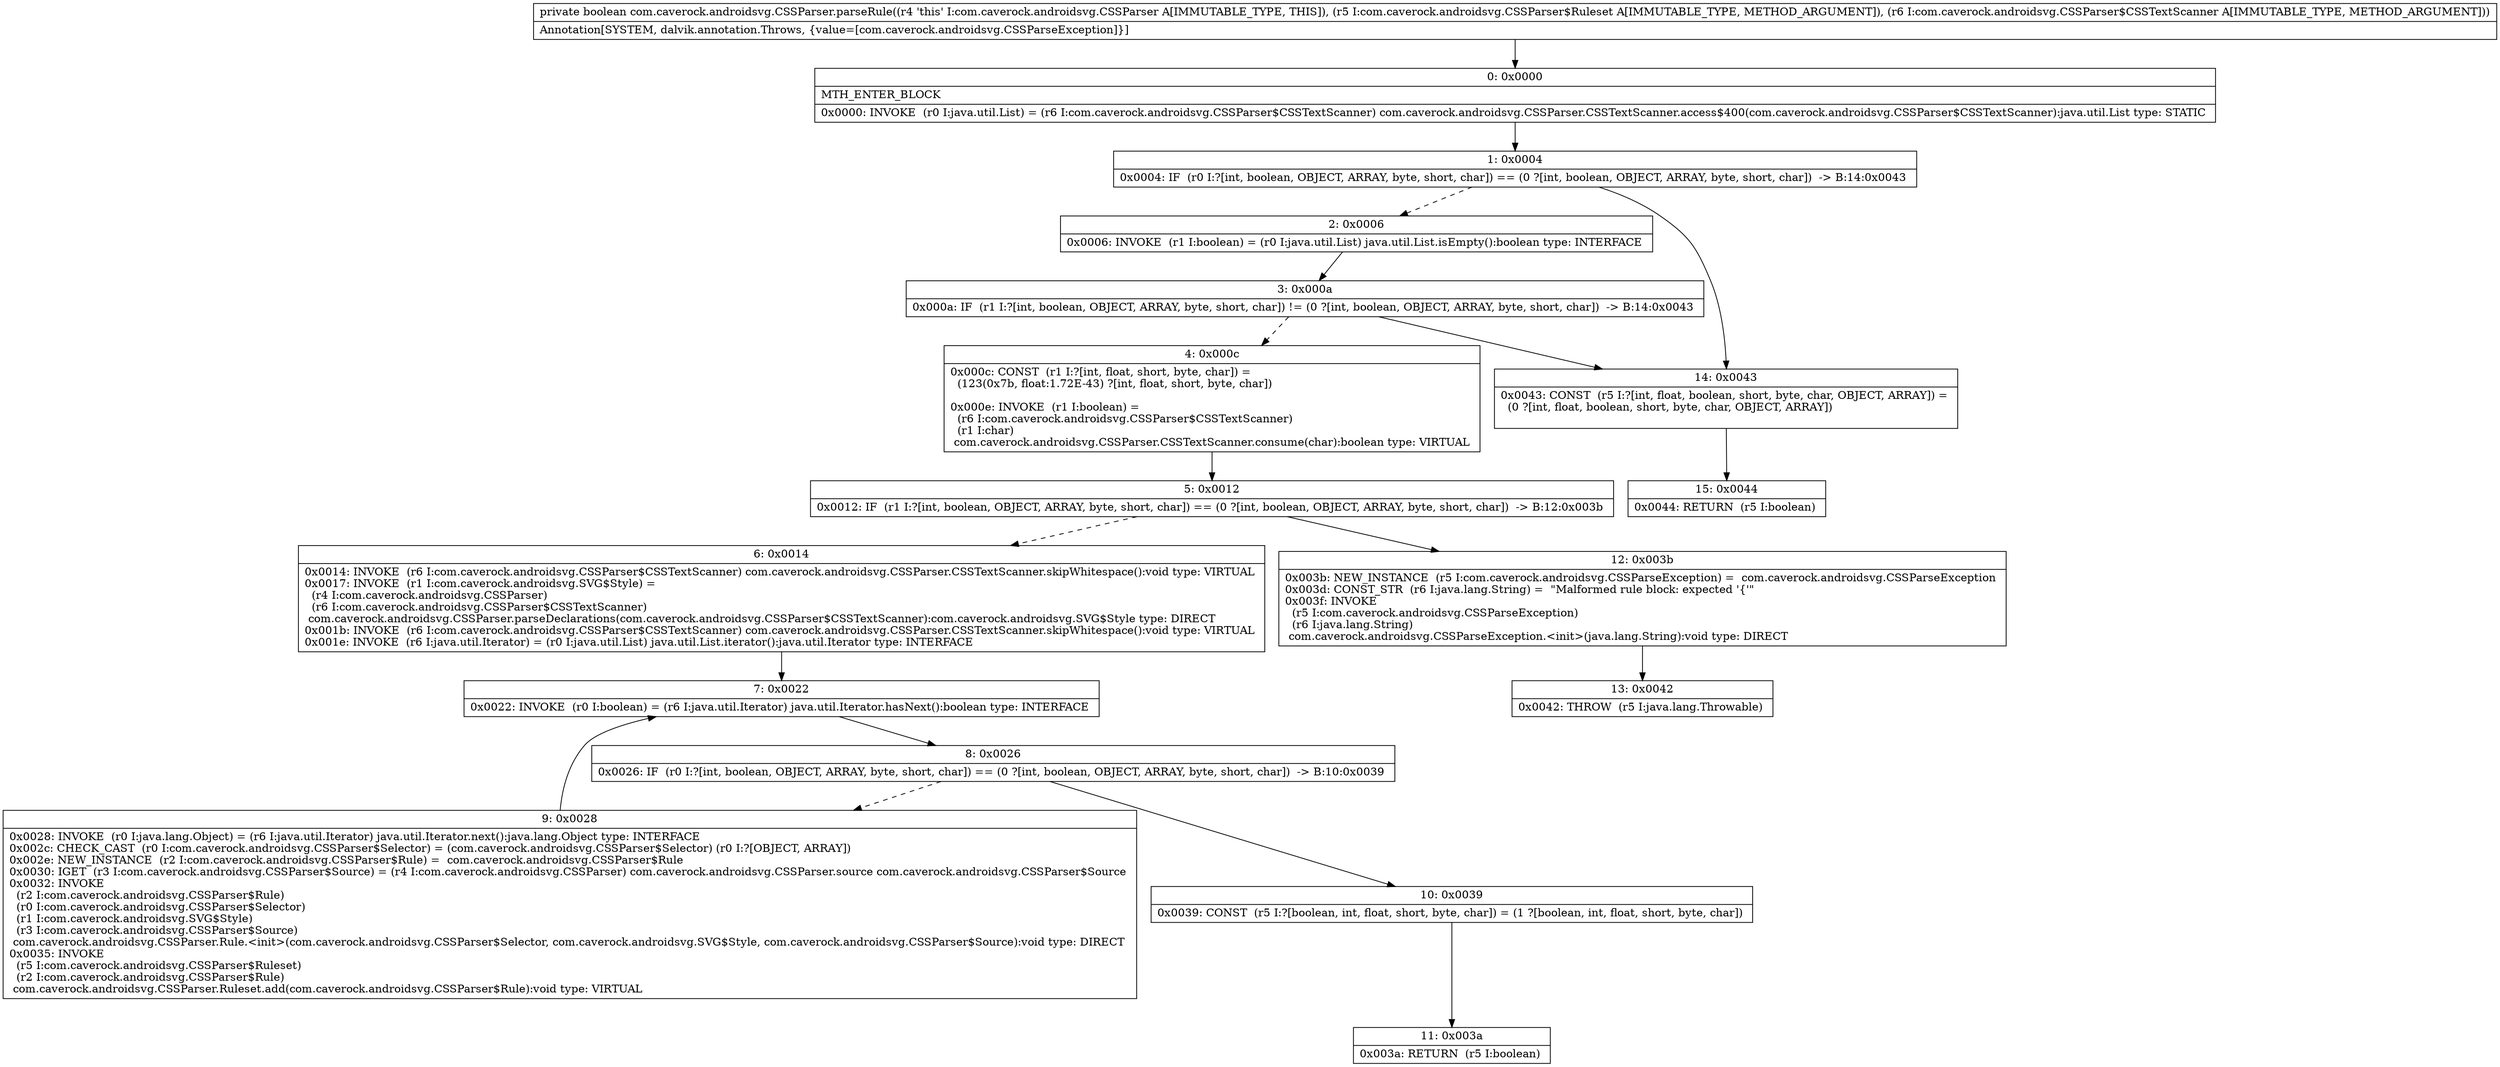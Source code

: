 digraph "CFG forcom.caverock.androidsvg.CSSParser.parseRule(Lcom\/caverock\/androidsvg\/CSSParser$Ruleset;Lcom\/caverock\/androidsvg\/CSSParser$CSSTextScanner;)Z" {
Node_0 [shape=record,label="{0\:\ 0x0000|MTH_ENTER_BLOCK\l|0x0000: INVOKE  (r0 I:java.util.List) = (r6 I:com.caverock.androidsvg.CSSParser$CSSTextScanner) com.caverock.androidsvg.CSSParser.CSSTextScanner.access$400(com.caverock.androidsvg.CSSParser$CSSTextScanner):java.util.List type: STATIC \l}"];
Node_1 [shape=record,label="{1\:\ 0x0004|0x0004: IF  (r0 I:?[int, boolean, OBJECT, ARRAY, byte, short, char]) == (0 ?[int, boolean, OBJECT, ARRAY, byte, short, char])  \-\> B:14:0x0043 \l}"];
Node_2 [shape=record,label="{2\:\ 0x0006|0x0006: INVOKE  (r1 I:boolean) = (r0 I:java.util.List) java.util.List.isEmpty():boolean type: INTERFACE \l}"];
Node_3 [shape=record,label="{3\:\ 0x000a|0x000a: IF  (r1 I:?[int, boolean, OBJECT, ARRAY, byte, short, char]) != (0 ?[int, boolean, OBJECT, ARRAY, byte, short, char])  \-\> B:14:0x0043 \l}"];
Node_4 [shape=record,label="{4\:\ 0x000c|0x000c: CONST  (r1 I:?[int, float, short, byte, char]) = \l  (123(0x7b, float:1.72E\-43) ?[int, float, short, byte, char])\l \l0x000e: INVOKE  (r1 I:boolean) = \l  (r6 I:com.caverock.androidsvg.CSSParser$CSSTextScanner)\l  (r1 I:char)\l com.caverock.androidsvg.CSSParser.CSSTextScanner.consume(char):boolean type: VIRTUAL \l}"];
Node_5 [shape=record,label="{5\:\ 0x0012|0x0012: IF  (r1 I:?[int, boolean, OBJECT, ARRAY, byte, short, char]) == (0 ?[int, boolean, OBJECT, ARRAY, byte, short, char])  \-\> B:12:0x003b \l}"];
Node_6 [shape=record,label="{6\:\ 0x0014|0x0014: INVOKE  (r6 I:com.caverock.androidsvg.CSSParser$CSSTextScanner) com.caverock.androidsvg.CSSParser.CSSTextScanner.skipWhitespace():void type: VIRTUAL \l0x0017: INVOKE  (r1 I:com.caverock.androidsvg.SVG$Style) = \l  (r4 I:com.caverock.androidsvg.CSSParser)\l  (r6 I:com.caverock.androidsvg.CSSParser$CSSTextScanner)\l com.caverock.androidsvg.CSSParser.parseDeclarations(com.caverock.androidsvg.CSSParser$CSSTextScanner):com.caverock.androidsvg.SVG$Style type: DIRECT \l0x001b: INVOKE  (r6 I:com.caverock.androidsvg.CSSParser$CSSTextScanner) com.caverock.androidsvg.CSSParser.CSSTextScanner.skipWhitespace():void type: VIRTUAL \l0x001e: INVOKE  (r6 I:java.util.Iterator) = (r0 I:java.util.List) java.util.List.iterator():java.util.Iterator type: INTERFACE \l}"];
Node_7 [shape=record,label="{7\:\ 0x0022|0x0022: INVOKE  (r0 I:boolean) = (r6 I:java.util.Iterator) java.util.Iterator.hasNext():boolean type: INTERFACE \l}"];
Node_8 [shape=record,label="{8\:\ 0x0026|0x0026: IF  (r0 I:?[int, boolean, OBJECT, ARRAY, byte, short, char]) == (0 ?[int, boolean, OBJECT, ARRAY, byte, short, char])  \-\> B:10:0x0039 \l}"];
Node_9 [shape=record,label="{9\:\ 0x0028|0x0028: INVOKE  (r0 I:java.lang.Object) = (r6 I:java.util.Iterator) java.util.Iterator.next():java.lang.Object type: INTERFACE \l0x002c: CHECK_CAST  (r0 I:com.caverock.androidsvg.CSSParser$Selector) = (com.caverock.androidsvg.CSSParser$Selector) (r0 I:?[OBJECT, ARRAY]) \l0x002e: NEW_INSTANCE  (r2 I:com.caverock.androidsvg.CSSParser$Rule) =  com.caverock.androidsvg.CSSParser$Rule \l0x0030: IGET  (r3 I:com.caverock.androidsvg.CSSParser$Source) = (r4 I:com.caverock.androidsvg.CSSParser) com.caverock.androidsvg.CSSParser.source com.caverock.androidsvg.CSSParser$Source \l0x0032: INVOKE  \l  (r2 I:com.caverock.androidsvg.CSSParser$Rule)\l  (r0 I:com.caverock.androidsvg.CSSParser$Selector)\l  (r1 I:com.caverock.androidsvg.SVG$Style)\l  (r3 I:com.caverock.androidsvg.CSSParser$Source)\l com.caverock.androidsvg.CSSParser.Rule.\<init\>(com.caverock.androidsvg.CSSParser$Selector, com.caverock.androidsvg.SVG$Style, com.caverock.androidsvg.CSSParser$Source):void type: DIRECT \l0x0035: INVOKE  \l  (r5 I:com.caverock.androidsvg.CSSParser$Ruleset)\l  (r2 I:com.caverock.androidsvg.CSSParser$Rule)\l com.caverock.androidsvg.CSSParser.Ruleset.add(com.caverock.androidsvg.CSSParser$Rule):void type: VIRTUAL \l}"];
Node_10 [shape=record,label="{10\:\ 0x0039|0x0039: CONST  (r5 I:?[boolean, int, float, short, byte, char]) = (1 ?[boolean, int, float, short, byte, char]) \l}"];
Node_11 [shape=record,label="{11\:\ 0x003a|0x003a: RETURN  (r5 I:boolean) \l}"];
Node_12 [shape=record,label="{12\:\ 0x003b|0x003b: NEW_INSTANCE  (r5 I:com.caverock.androidsvg.CSSParseException) =  com.caverock.androidsvg.CSSParseException \l0x003d: CONST_STR  (r6 I:java.lang.String) =  \"Malformed rule block: expected '\{'\" \l0x003f: INVOKE  \l  (r5 I:com.caverock.androidsvg.CSSParseException)\l  (r6 I:java.lang.String)\l com.caverock.androidsvg.CSSParseException.\<init\>(java.lang.String):void type: DIRECT \l}"];
Node_13 [shape=record,label="{13\:\ 0x0042|0x0042: THROW  (r5 I:java.lang.Throwable) \l}"];
Node_14 [shape=record,label="{14\:\ 0x0043|0x0043: CONST  (r5 I:?[int, float, boolean, short, byte, char, OBJECT, ARRAY]) = \l  (0 ?[int, float, boolean, short, byte, char, OBJECT, ARRAY])\l \l}"];
Node_15 [shape=record,label="{15\:\ 0x0044|0x0044: RETURN  (r5 I:boolean) \l}"];
MethodNode[shape=record,label="{private boolean com.caverock.androidsvg.CSSParser.parseRule((r4 'this' I:com.caverock.androidsvg.CSSParser A[IMMUTABLE_TYPE, THIS]), (r5 I:com.caverock.androidsvg.CSSParser$Ruleset A[IMMUTABLE_TYPE, METHOD_ARGUMENT]), (r6 I:com.caverock.androidsvg.CSSParser$CSSTextScanner A[IMMUTABLE_TYPE, METHOD_ARGUMENT]))  | Annotation[SYSTEM, dalvik.annotation.Throws, \{value=[com.caverock.androidsvg.CSSParseException]\}]\l}"];
MethodNode -> Node_0;
Node_0 -> Node_1;
Node_1 -> Node_2[style=dashed];
Node_1 -> Node_14;
Node_2 -> Node_3;
Node_3 -> Node_4[style=dashed];
Node_3 -> Node_14;
Node_4 -> Node_5;
Node_5 -> Node_6[style=dashed];
Node_5 -> Node_12;
Node_6 -> Node_7;
Node_7 -> Node_8;
Node_8 -> Node_9[style=dashed];
Node_8 -> Node_10;
Node_9 -> Node_7;
Node_10 -> Node_11;
Node_12 -> Node_13;
Node_14 -> Node_15;
}

